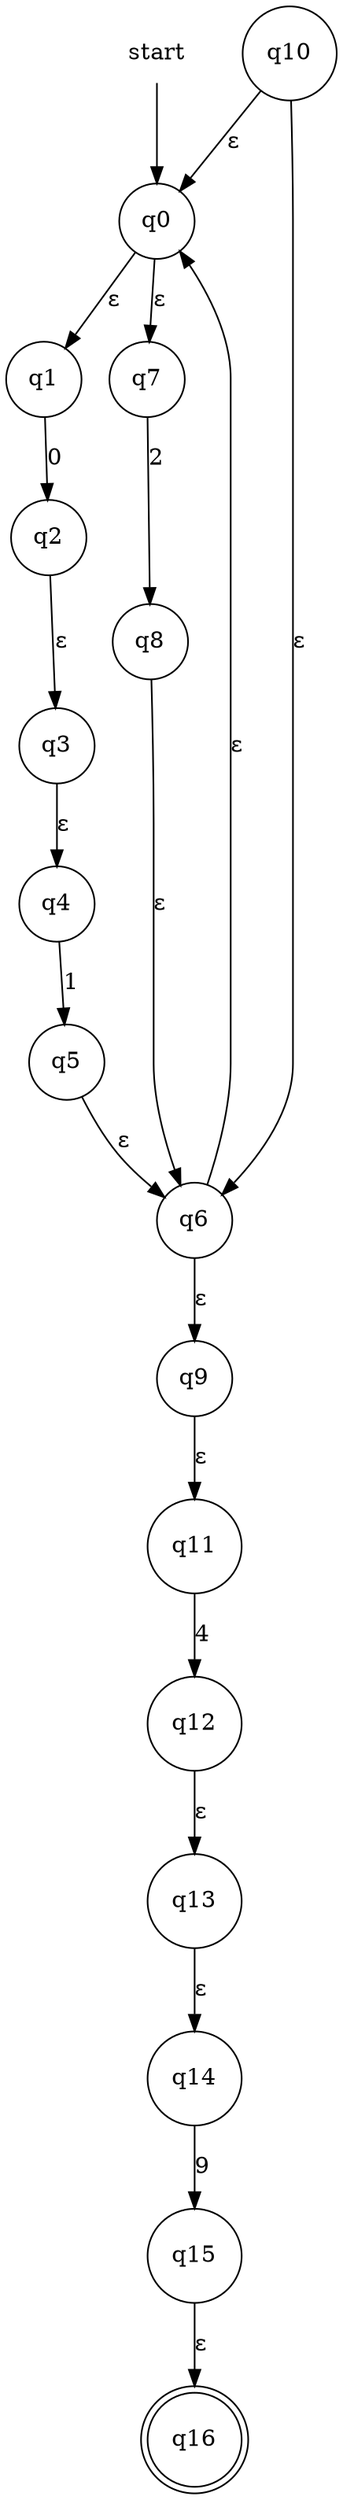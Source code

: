 digraph automaton {
    node [shape=none]; start;
    node [shape=doublecircle]; "q16";
    node [shape=circle];
    start -> "q0";
    "q0" -> "q1" [label="&epsilon;"];
    "q0" -> "q7" [label="&epsilon;"];
    "q1" -> "q2" [label="0"];
    "q2" -> "q3" [label="&epsilon;"];
    "q3" -> "q4" [label="&epsilon;"];
    "q4" -> "q5" [label="1"];
    "q5" -> "q6" [label="&epsilon;"];
    "q6" -> "q0" [label="&epsilon;"];
    "q6" -> "q9" [label="&epsilon;"];
    "q7" -> "q8" [label="2"];
    "q8" -> "q6" [label="&epsilon;"];
    "q9" -> "q11" [label="&epsilon;"];
    "q10" -> "q0" [label="&epsilon;"];
    "q10" -> "q6" [label="&epsilon;"];
    "q11" -> "q12" [label="4"];
    "q12" -> "q13" [label="&epsilon;"];
    "q13" -> "q14" [label="&epsilon;"];
    "q14" -> "q15" [label="9"];
    "q15" -> "q16" [label="&epsilon;"];
}
